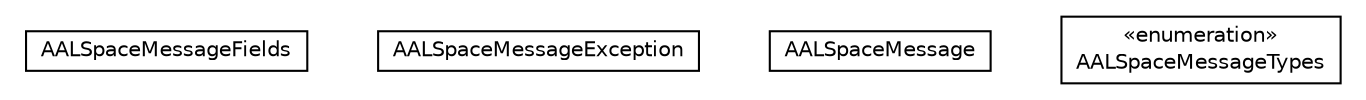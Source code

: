 #!/usr/local/bin/dot
#
# Class diagram 
# Generated by UMLGraph version R5_6-24-gf6e263 (http://www.umlgraph.org/)
#

digraph G {
	edge [fontname="Helvetica",fontsize=10,labelfontname="Helvetica",labelfontsize=10];
	node [fontname="Helvetica",fontsize=10,shape=plaintext];
	nodesep=0.25;
	ranksep=0.5;
	// org.universAAL.middleware.brokers.message.aalspace.AALSpaceMessageFields
	c124310 [label=<<table title="org.universAAL.middleware.brokers.message.aalspace.AALSpaceMessageFields" border="0" cellborder="1" cellspacing="0" cellpadding="2" port="p" href="./AALSpaceMessageFields.html">
		<tr><td><table border="0" cellspacing="0" cellpadding="1">
<tr><td align="center" balign="center"> AALSpaceMessageFields </td></tr>
		</table></td></tr>
		</table>>, URL="./AALSpaceMessageFields.html", fontname="Helvetica", fontcolor="black", fontsize=10.0];
	// org.universAAL.middleware.brokers.message.aalspace.AALSpaceMessageException
	c124311 [label=<<table title="org.universAAL.middleware.brokers.message.aalspace.AALSpaceMessageException" border="0" cellborder="1" cellspacing="0" cellpadding="2" port="p" href="./AALSpaceMessageException.html">
		<tr><td><table border="0" cellspacing="0" cellpadding="1">
<tr><td align="center" balign="center"> AALSpaceMessageException </td></tr>
		</table></td></tr>
		</table>>, URL="./AALSpaceMessageException.html", fontname="Helvetica", fontcolor="black", fontsize=10.0];
	// org.universAAL.middleware.brokers.message.aalspace.AALSpaceMessage
	c124312 [label=<<table title="org.universAAL.middleware.brokers.message.aalspace.AALSpaceMessage" border="0" cellborder="1" cellspacing="0" cellpadding="2" port="p" href="./AALSpaceMessage.html">
		<tr><td><table border="0" cellspacing="0" cellpadding="1">
<tr><td align="center" balign="center"> AALSpaceMessage </td></tr>
		</table></td></tr>
		</table>>, URL="./AALSpaceMessage.html", fontname="Helvetica", fontcolor="black", fontsize=10.0];
	// org.universAAL.middleware.brokers.message.aalspace.AALSpaceMessage.AALSpaceMessageTypes
	c124313 [label=<<table title="org.universAAL.middleware.brokers.message.aalspace.AALSpaceMessage.AALSpaceMessageTypes" border="0" cellborder="1" cellspacing="0" cellpadding="2" port="p" href="./AALSpaceMessage.AALSpaceMessageTypes.html">
		<tr><td><table border="0" cellspacing="0" cellpadding="1">
<tr><td align="center" balign="center"> &#171;enumeration&#187; </td></tr>
<tr><td align="center" balign="center"> AALSpaceMessageTypes </td></tr>
		</table></td></tr>
		</table>>, URL="./AALSpaceMessage.AALSpaceMessageTypes.html", fontname="Helvetica", fontcolor="black", fontsize=10.0];
}

